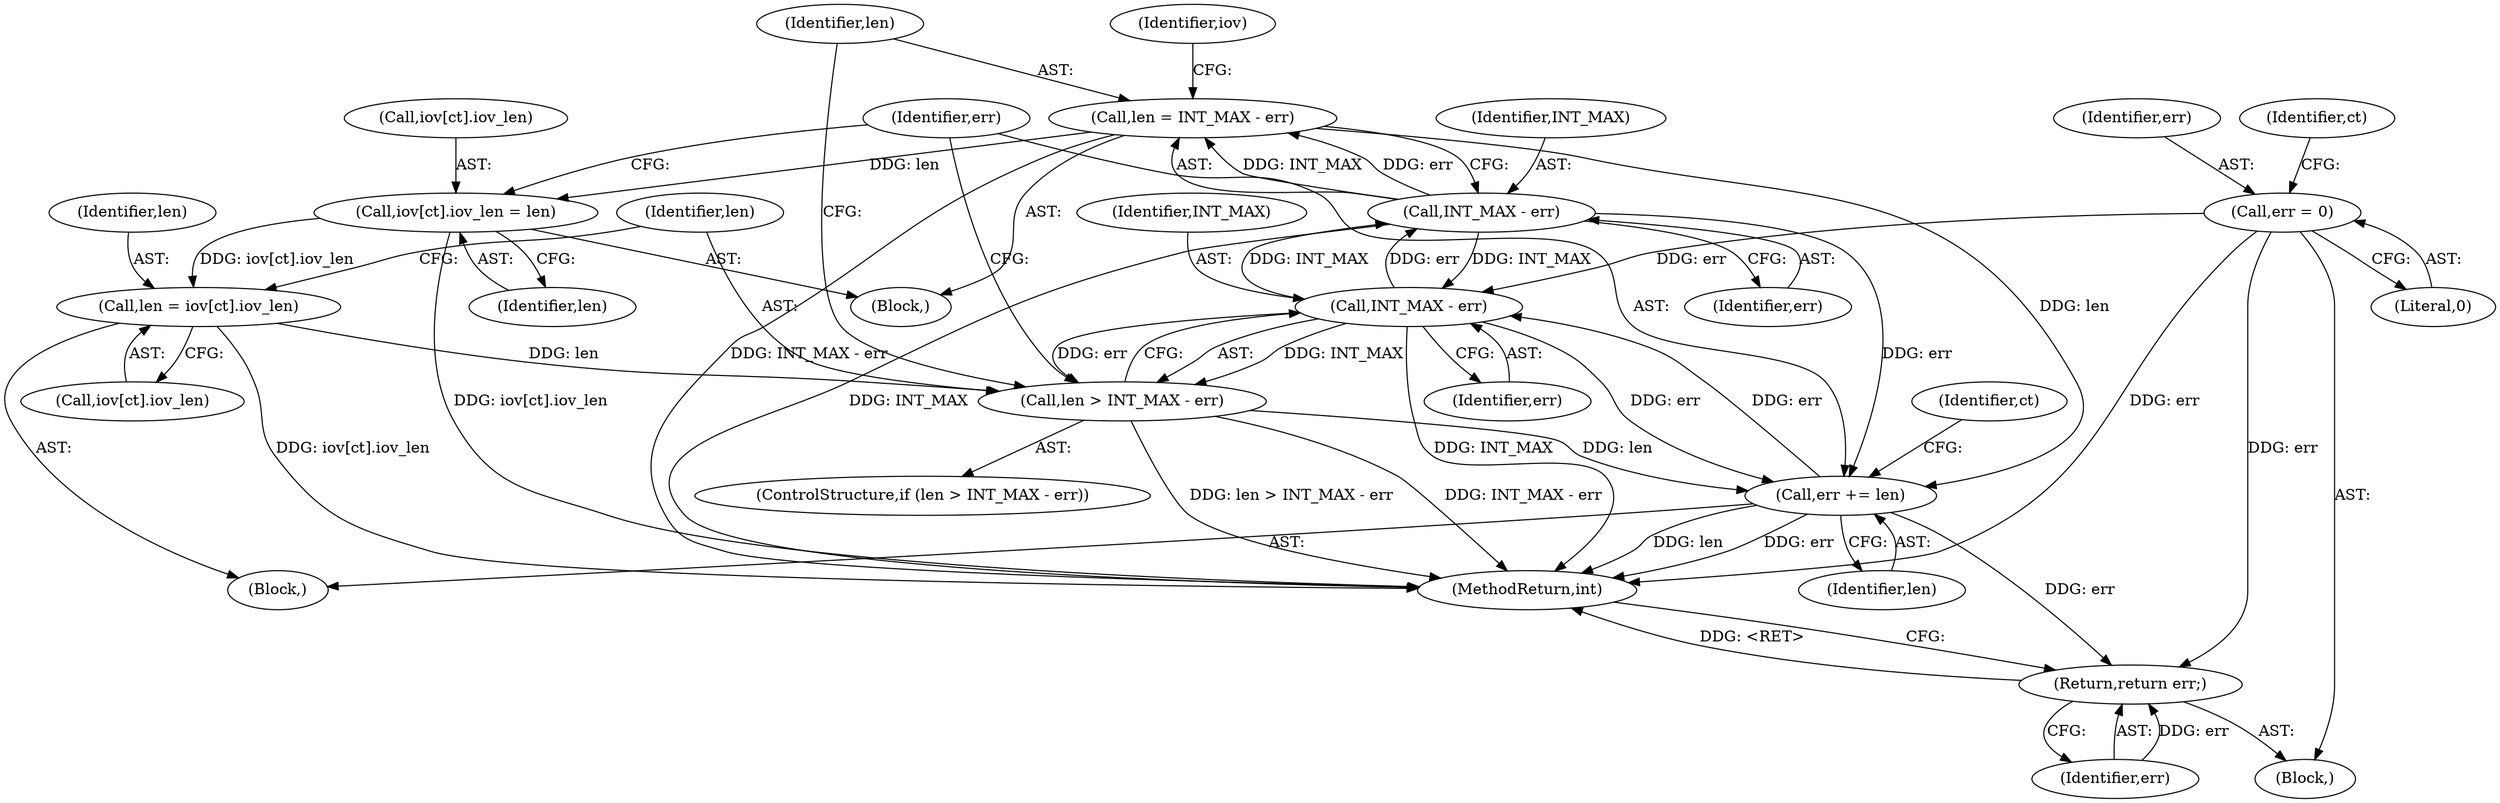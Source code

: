 digraph "0_linux_f3d3342602f8bcbf37d7c46641cb9bca7618eb1c_14@integer" {
"1000208" [label="(Call,len = INT_MAX - err)"];
"1000210" [label="(Call,INT_MAX - err)"];
"1000204" [label="(Call,INT_MAX - err)"];
"1000220" [label="(Call,err += len)"];
"1000202" [label="(Call,len > INT_MAX - err)"];
"1000194" [label="(Call,len = iov[ct].iov_len)"];
"1000213" [label="(Call,iov[ct].iov_len = len)"];
"1000208" [label="(Call,len = INT_MAX - err)"];
"1000178" [label="(Call,err = 0)"];
"1000223" [label="(Return,return err;)"];
"1000206" [label="(Identifier,err)"];
"1000220" [label="(Call,err += len)"];
"1000219" [label="(Identifier,len)"];
"1000204" [label="(Call,INT_MAX - err)"];
"1000179" [label="(Identifier,err)"];
"1000223" [label="(Return,return err;)"];
"1000221" [label="(Identifier,err)"];
"1000180" [label="(Literal,0)"];
"1000194" [label="(Call,len = iov[ct].iov_len)"];
"1000196" [label="(Call,iov[ct].iov_len)"];
"1000225" [label="(MethodReturn,int)"];
"1000212" [label="(Identifier,err)"];
"1000205" [label="(Identifier,INT_MAX)"];
"1000213" [label="(Call,iov[ct].iov_len = len)"];
"1000207" [label="(Block,)"];
"1000178" [label="(Call,err = 0)"];
"1000191" [label="(Identifier,ct)"];
"1000208" [label="(Call,len = INT_MAX - err)"];
"1000211" [label="(Identifier,INT_MAX)"];
"1000216" [label="(Identifier,iov)"];
"1000224" [label="(Identifier,err)"];
"1000222" [label="(Identifier,len)"];
"1000192" [label="(Block,)"];
"1000183" [label="(Identifier,ct)"];
"1000195" [label="(Identifier,len)"];
"1000210" [label="(Call,INT_MAX - err)"];
"1000214" [label="(Call,iov[ct].iov_len)"];
"1000201" [label="(ControlStructure,if (len > INT_MAX - err))"];
"1000203" [label="(Identifier,len)"];
"1000209" [label="(Identifier,len)"];
"1000202" [label="(Call,len > INT_MAX - err)"];
"1000105" [label="(Block,)"];
"1000208" -> "1000207"  [label="AST: "];
"1000208" -> "1000210"  [label="CFG: "];
"1000209" -> "1000208"  [label="AST: "];
"1000210" -> "1000208"  [label="AST: "];
"1000216" -> "1000208"  [label="CFG: "];
"1000208" -> "1000225"  [label="DDG: INT_MAX - err"];
"1000210" -> "1000208"  [label="DDG: INT_MAX"];
"1000210" -> "1000208"  [label="DDG: err"];
"1000208" -> "1000213"  [label="DDG: len"];
"1000208" -> "1000220"  [label="DDG: len"];
"1000210" -> "1000212"  [label="CFG: "];
"1000211" -> "1000210"  [label="AST: "];
"1000212" -> "1000210"  [label="AST: "];
"1000210" -> "1000225"  [label="DDG: INT_MAX"];
"1000210" -> "1000204"  [label="DDG: INT_MAX"];
"1000204" -> "1000210"  [label="DDG: INT_MAX"];
"1000204" -> "1000210"  [label="DDG: err"];
"1000210" -> "1000220"  [label="DDG: err"];
"1000204" -> "1000202"  [label="AST: "];
"1000204" -> "1000206"  [label="CFG: "];
"1000205" -> "1000204"  [label="AST: "];
"1000206" -> "1000204"  [label="AST: "];
"1000202" -> "1000204"  [label="CFG: "];
"1000204" -> "1000225"  [label="DDG: INT_MAX"];
"1000204" -> "1000202"  [label="DDG: INT_MAX"];
"1000204" -> "1000202"  [label="DDG: err"];
"1000220" -> "1000204"  [label="DDG: err"];
"1000178" -> "1000204"  [label="DDG: err"];
"1000204" -> "1000220"  [label="DDG: err"];
"1000220" -> "1000192"  [label="AST: "];
"1000220" -> "1000222"  [label="CFG: "];
"1000221" -> "1000220"  [label="AST: "];
"1000222" -> "1000220"  [label="AST: "];
"1000191" -> "1000220"  [label="CFG: "];
"1000220" -> "1000225"  [label="DDG: err"];
"1000220" -> "1000225"  [label="DDG: len"];
"1000202" -> "1000220"  [label="DDG: len"];
"1000220" -> "1000223"  [label="DDG: err"];
"1000202" -> "1000201"  [label="AST: "];
"1000203" -> "1000202"  [label="AST: "];
"1000209" -> "1000202"  [label="CFG: "];
"1000221" -> "1000202"  [label="CFG: "];
"1000202" -> "1000225"  [label="DDG: INT_MAX - err"];
"1000202" -> "1000225"  [label="DDG: len > INT_MAX - err"];
"1000194" -> "1000202"  [label="DDG: len"];
"1000194" -> "1000192"  [label="AST: "];
"1000194" -> "1000196"  [label="CFG: "];
"1000195" -> "1000194"  [label="AST: "];
"1000196" -> "1000194"  [label="AST: "];
"1000203" -> "1000194"  [label="CFG: "];
"1000194" -> "1000225"  [label="DDG: iov[ct].iov_len"];
"1000213" -> "1000194"  [label="DDG: iov[ct].iov_len"];
"1000213" -> "1000207"  [label="AST: "];
"1000213" -> "1000219"  [label="CFG: "];
"1000214" -> "1000213"  [label="AST: "];
"1000219" -> "1000213"  [label="AST: "];
"1000221" -> "1000213"  [label="CFG: "];
"1000213" -> "1000225"  [label="DDG: iov[ct].iov_len"];
"1000178" -> "1000105"  [label="AST: "];
"1000178" -> "1000180"  [label="CFG: "];
"1000179" -> "1000178"  [label="AST: "];
"1000180" -> "1000178"  [label="AST: "];
"1000183" -> "1000178"  [label="CFG: "];
"1000178" -> "1000225"  [label="DDG: err"];
"1000178" -> "1000223"  [label="DDG: err"];
"1000223" -> "1000105"  [label="AST: "];
"1000223" -> "1000224"  [label="CFG: "];
"1000224" -> "1000223"  [label="AST: "];
"1000225" -> "1000223"  [label="CFG: "];
"1000223" -> "1000225"  [label="DDG: <RET>"];
"1000224" -> "1000223"  [label="DDG: err"];
}
